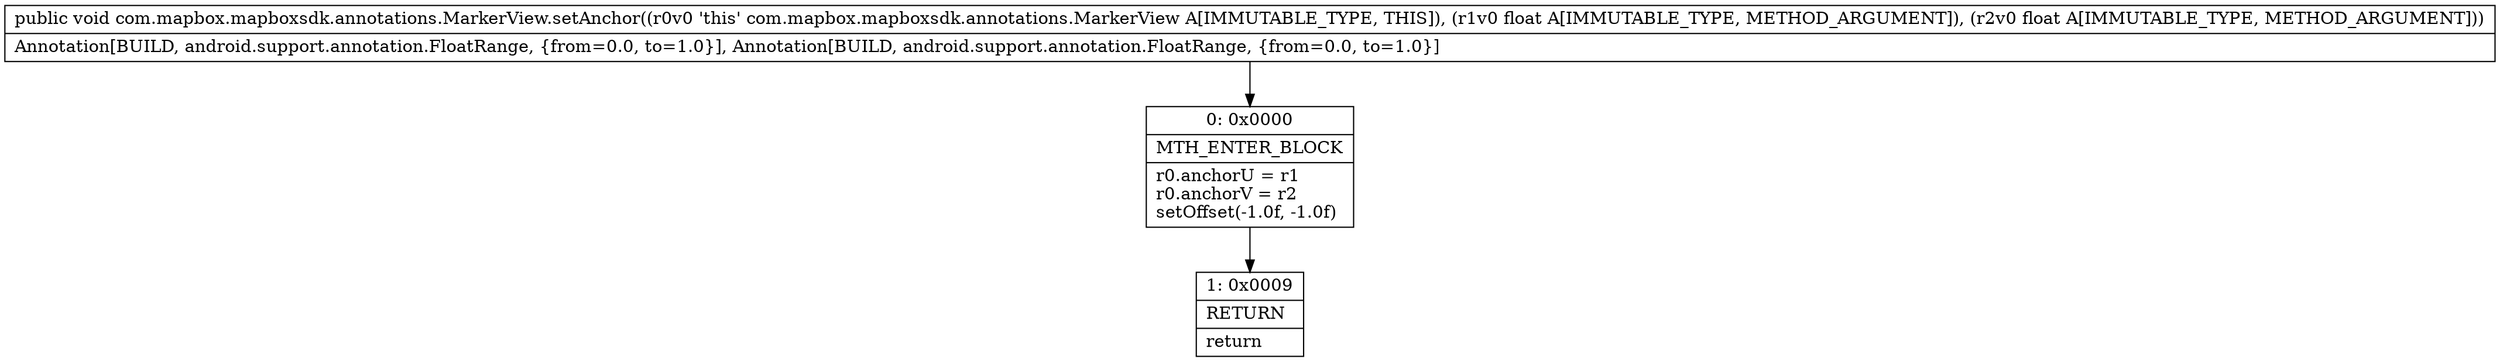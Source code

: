 digraph "CFG forcom.mapbox.mapboxsdk.annotations.MarkerView.setAnchor(FF)V" {
Node_0 [shape=record,label="{0\:\ 0x0000|MTH_ENTER_BLOCK\l|r0.anchorU = r1\lr0.anchorV = r2\lsetOffset(\-1.0f, \-1.0f)\l}"];
Node_1 [shape=record,label="{1\:\ 0x0009|RETURN\l|return\l}"];
MethodNode[shape=record,label="{public void com.mapbox.mapboxsdk.annotations.MarkerView.setAnchor((r0v0 'this' com.mapbox.mapboxsdk.annotations.MarkerView A[IMMUTABLE_TYPE, THIS]), (r1v0 float A[IMMUTABLE_TYPE, METHOD_ARGUMENT]), (r2v0 float A[IMMUTABLE_TYPE, METHOD_ARGUMENT]))  | Annotation[BUILD, android.support.annotation.FloatRange, \{from=0.0, to=1.0\}], Annotation[BUILD, android.support.annotation.FloatRange, \{from=0.0, to=1.0\}]\l}"];
MethodNode -> Node_0;
Node_0 -> Node_1;
}

